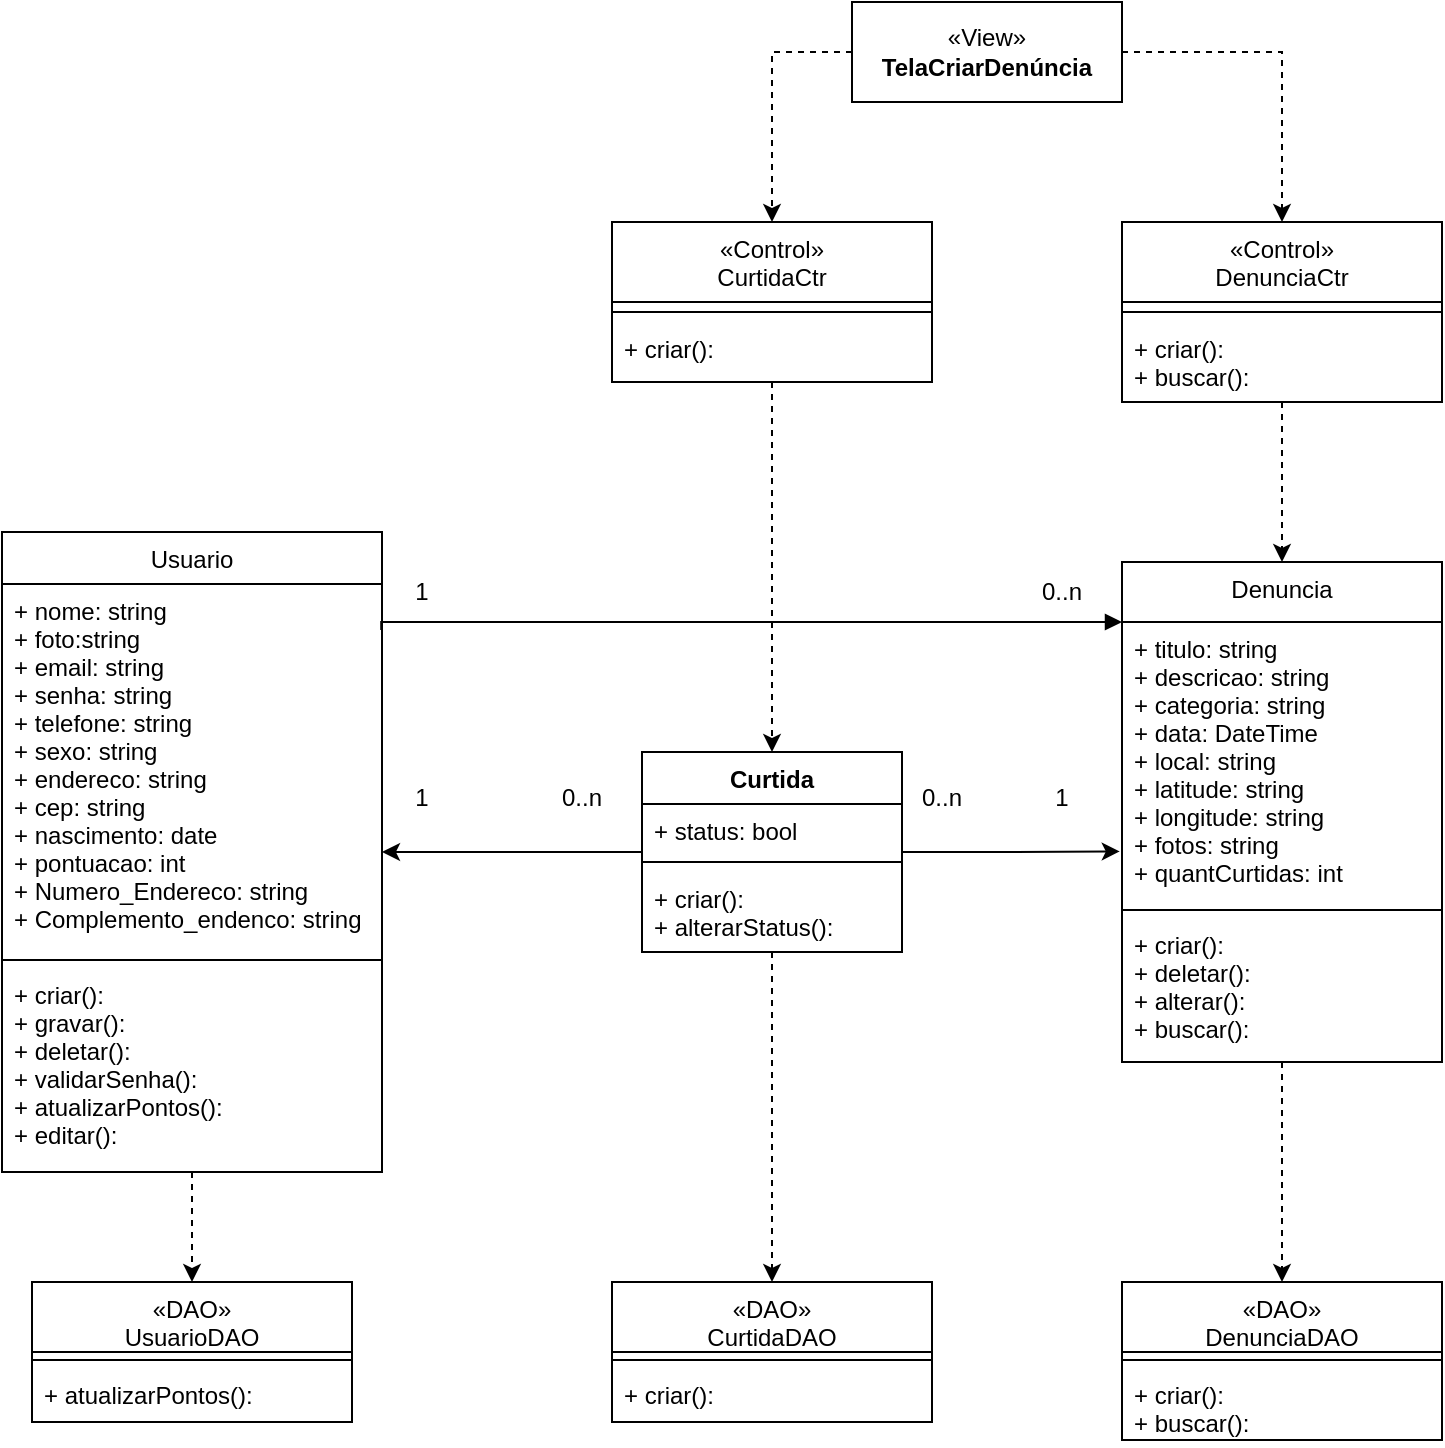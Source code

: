 <mxfile version="24.7.7">
  <diagram id="C5RBs43oDa-KdzZeNtuy" name="Page-1">
    <mxGraphModel dx="618" dy="307" grid="1" gridSize="10" guides="1" tooltips="1" connect="1" arrows="1" fold="1" page="1" pageScale="1" pageWidth="827" pageHeight="1169" math="0" shadow="0">
      <root>
        <mxCell id="WIyWlLk6GJQsqaUBKTNV-0" />
        <mxCell id="WIyWlLk6GJQsqaUBKTNV-1" parent="WIyWlLk6GJQsqaUBKTNV-0" />
        <mxCell id="zkfFHV4jXpPFQw0GAbJ--13" value="Denuncia" style="swimlane;fontStyle=0;align=center;verticalAlign=top;childLayout=stackLayout;horizontal=1;startSize=30;horizontalStack=0;resizeParent=1;resizeLast=0;collapsible=1;marginBottom=0;rounded=0;shadow=0;strokeWidth=1;" parent="WIyWlLk6GJQsqaUBKTNV-1" vertex="1">
          <mxGeometry x="640" y="340" width="160" height="250" as="geometry">
            <mxRectangle x="340" y="380" width="170" height="26" as="alternateBounds" />
          </mxGeometry>
        </mxCell>
        <mxCell id="IddvwkZSCiDrAlQMINr7-1" value="+ titulo: string&#xa;+ descricao: string&#xa;+ categoria: string&#xa;+ data: DateTime&#xa;+ local: string&#xa;+ latitude: string&#xa;+ longitude: string&#xa;+ fotos: string&#xa;+ quantCurtidas: int" style="text;align=left;verticalAlign=top;spacingLeft=4;spacingRight=4;overflow=hidden;rotatable=0;points=[[0,0.5],[1,0.5]];portConstraint=eastwest;" parent="zkfFHV4jXpPFQw0GAbJ--13" vertex="1">
          <mxGeometry y="30" width="160" height="140" as="geometry" />
        </mxCell>
        <mxCell id="zkfFHV4jXpPFQw0GAbJ--15" value="" style="line;html=1;strokeWidth=1;align=left;verticalAlign=middle;spacingTop=-1;spacingLeft=3;spacingRight=3;rotatable=0;labelPosition=right;points=[];portConstraint=eastwest;" parent="zkfFHV4jXpPFQw0GAbJ--13" vertex="1">
          <mxGeometry y="170" width="160" height="8" as="geometry" />
        </mxCell>
        <mxCell id="zkfFHV4jXpPFQw0GAbJ--24" value="+ criar(): &#xa;+ deletar(): &#xa;+ alterar():&#xa;+ buscar():&#xa; " style="text;align=left;verticalAlign=top;spacingLeft=4;spacingRight=4;overflow=hidden;rotatable=0;points=[[0,0.5],[1,0.5]];portConstraint=eastwest;" parent="zkfFHV4jXpPFQw0GAbJ--13" vertex="1">
          <mxGeometry y="178" width="160" height="72" as="geometry" />
        </mxCell>
        <mxCell id="K4zwzbg_FfSTmaOKKm7T-9" style="edgeStyle=orthogonalEdgeStyle;rounded=0;orthogonalLoop=1;jettySize=auto;html=1;exitX=0.5;exitY=1;exitDx=0;exitDy=0;entryX=0.5;entryY=0;entryDx=0;entryDy=0;dashed=1;" parent="WIyWlLk6GJQsqaUBKTNV-1" source="L02XPanrjbVhIc1W2vfj-2" target="L02XPanrjbVhIc1W2vfj-6" edge="1">
          <mxGeometry relative="1" as="geometry" />
        </mxCell>
        <mxCell id="L02XPanrjbVhIc1W2vfj-2" value="Usuario" style="swimlane;fontStyle=0;align=center;verticalAlign=top;childLayout=stackLayout;horizontal=1;startSize=26;horizontalStack=0;resizeParent=1;resizeLast=0;collapsible=1;marginBottom=0;rounded=0;shadow=0;strokeWidth=1;" parent="WIyWlLk6GJQsqaUBKTNV-1" vertex="1">
          <mxGeometry x="80" y="325" width="190" height="320" as="geometry">
            <mxRectangle x="340" y="380" width="170" height="26" as="alternateBounds" />
          </mxGeometry>
        </mxCell>
        <mxCell id="L02XPanrjbVhIc1W2vfj-3" value="+ nome: string&#xa;+ foto:string&#xa;+ email: string&#xa;+ senha: string&#xa;+ telefone: string&#xa;+ sexo: string&#xa;+ endereco: string&#xa;+ cep: string&#xa;+ nascimento: date&#xa;+ pontuacao: int&#xa;+ Numero_Endereco: string &#xa;+ Complemento_endenco: string" style="text;align=left;verticalAlign=top;spacingLeft=4;spacingRight=4;overflow=hidden;rotatable=0;points=[[0,0.5],[1,0.5]];portConstraint=eastwest;" parent="L02XPanrjbVhIc1W2vfj-2" vertex="1">
          <mxGeometry y="26" width="190" height="184" as="geometry" />
        </mxCell>
        <mxCell id="L02XPanrjbVhIc1W2vfj-4" value="" style="line;html=1;strokeWidth=1;align=left;verticalAlign=middle;spacingTop=-1;spacingLeft=3;spacingRight=3;rotatable=0;labelPosition=right;points=[];portConstraint=eastwest;" parent="L02XPanrjbVhIc1W2vfj-2" vertex="1">
          <mxGeometry y="210" width="190" height="8" as="geometry" />
        </mxCell>
        <mxCell id="L02XPanrjbVhIc1W2vfj-41" value="+ criar(): &#xa;+ gravar():&#xa;+ deletar(): &#xa;+ validarSenha():&#xa;+ atualizarPontos():&#xa;+ editar():" style="text;align=left;verticalAlign=top;spacingLeft=4;spacingRight=4;overflow=hidden;rotatable=0;points=[[0,0.5],[1,0.5]];portConstraint=eastwest;" parent="L02XPanrjbVhIc1W2vfj-2" vertex="1">
          <mxGeometry y="218" width="190" height="92" as="geometry" />
        </mxCell>
        <mxCell id="L02XPanrjbVhIc1W2vfj-6" value="«DAO»&#xa;UsuarioDAO&#xa;" style="swimlane;fontStyle=0;align=center;verticalAlign=top;childLayout=stackLayout;horizontal=1;startSize=35;horizontalStack=0;resizeParent=1;resizeLast=0;collapsible=1;marginBottom=0;rounded=0;shadow=0;strokeWidth=1;" parent="WIyWlLk6GJQsqaUBKTNV-1" vertex="1">
          <mxGeometry x="95" y="700" width="160" height="70" as="geometry">
            <mxRectangle x="340" y="380" width="170" height="26" as="alternateBounds" />
          </mxGeometry>
        </mxCell>
        <mxCell id="L02XPanrjbVhIc1W2vfj-8" value="" style="line;html=1;strokeWidth=1;align=left;verticalAlign=middle;spacingTop=-1;spacingLeft=3;spacingRight=3;rotatable=0;labelPosition=right;points=[];portConstraint=eastwest;" parent="L02XPanrjbVhIc1W2vfj-6" vertex="1">
          <mxGeometry y="35" width="160" height="8" as="geometry" />
        </mxCell>
        <mxCell id="xXKQo2chUO3BDXBdIpcK-14" value="+ atualizarPontos():" style="text;align=left;verticalAlign=top;spacingLeft=4;spacingRight=4;overflow=hidden;rotatable=0;points=[[0,0.5],[1,0.5]];portConstraint=eastwest;" parent="L02XPanrjbVhIc1W2vfj-6" vertex="1">
          <mxGeometry y="43" width="160" height="27" as="geometry" />
        </mxCell>
        <mxCell id="L02XPanrjbVhIc1W2vfj-28" style="edgeStyle=orthogonalEdgeStyle;rounded=0;orthogonalLoop=1;jettySize=auto;html=1;exitX=0.5;exitY=1;exitDx=0;exitDy=0;entryX=0.5;entryY=0;entryDx=0;entryDy=0;dashed=1;" parent="WIyWlLk6GJQsqaUBKTNV-1" source="zkfFHV4jXpPFQw0GAbJ--13" target="xXKQo2chUO3BDXBdIpcK-11" edge="1">
          <mxGeometry relative="1" as="geometry">
            <mxPoint x="720" y="645" as="targetPoint" />
          </mxGeometry>
        </mxCell>
        <mxCell id="L02XPanrjbVhIc1W2vfj-31" style="edgeStyle=orthogonalEdgeStyle;rounded=0;orthogonalLoop=1;jettySize=auto;html=1;entryX=0.5;entryY=0;entryDx=0;entryDy=0;dashed=1;exitX=1;exitY=0.5;exitDx=0;exitDy=0;" parent="WIyWlLk6GJQsqaUBKTNV-1" source="L02XPanrjbVhIc1W2vfj-29" target="L02XPanrjbVhIc1W2vfj-38" edge="1">
          <mxGeometry relative="1" as="geometry">
            <mxPoint x="590" y="135" as="targetPoint" />
          </mxGeometry>
        </mxCell>
        <mxCell id="TuJRcrng0AjiM7fJac34-30" style="edgeStyle=orthogonalEdgeStyle;rounded=0;orthogonalLoop=1;jettySize=auto;html=1;entryX=0.5;entryY=0;entryDx=0;entryDy=0;dashed=1;exitX=0;exitY=0.5;exitDx=0;exitDy=0;" parent="WIyWlLk6GJQsqaUBKTNV-1" source="L02XPanrjbVhIc1W2vfj-29" target="TuJRcrng0AjiM7fJac34-1" edge="1">
          <mxGeometry relative="1" as="geometry" />
        </mxCell>
        <mxCell id="L02XPanrjbVhIc1W2vfj-29" value="«View»&lt;br&gt;&lt;b&gt;TelaCriarDenúncia&lt;br&gt;&lt;/b&gt;" style="html=1;whiteSpace=wrap;" parent="WIyWlLk6GJQsqaUBKTNV-1" vertex="1">
          <mxGeometry x="505" y="60" width="135" height="50" as="geometry" />
        </mxCell>
        <mxCell id="L02XPanrjbVhIc1W2vfj-32" style="edgeStyle=orthogonalEdgeStyle;rounded=0;orthogonalLoop=1;jettySize=auto;html=1;exitX=0.5;exitY=1;exitDx=0;exitDy=0;entryX=0.5;entryY=0;entryDx=0;entryDy=0;dashed=1;" parent="WIyWlLk6GJQsqaUBKTNV-1" source="L02XPanrjbVhIc1W2vfj-38" target="zkfFHV4jXpPFQw0GAbJ--13" edge="1">
          <mxGeometry relative="1" as="geometry">
            <mxPoint x="562.5" y="160" as="sourcePoint" />
          </mxGeometry>
        </mxCell>
        <mxCell id="L02XPanrjbVhIc1W2vfj-38" value="«Control»&#xa;DenunciaCtr" style="swimlane;fontStyle=0;align=center;verticalAlign=top;childLayout=stackLayout;horizontal=1;startSize=40;horizontalStack=0;resizeParent=1;resizeLast=0;collapsible=1;marginBottom=0;rounded=0;shadow=0;strokeWidth=1;" parent="WIyWlLk6GJQsqaUBKTNV-1" vertex="1">
          <mxGeometry x="640" y="170" width="160" height="90" as="geometry">
            <mxRectangle x="340" y="380" width="170" height="26" as="alternateBounds" />
          </mxGeometry>
        </mxCell>
        <mxCell id="L02XPanrjbVhIc1W2vfj-39" value="" style="line;html=1;strokeWidth=1;align=left;verticalAlign=middle;spacingTop=-1;spacingLeft=3;spacingRight=3;rotatable=0;labelPosition=right;points=[];portConstraint=eastwest;" parent="L02XPanrjbVhIc1W2vfj-38" vertex="1">
          <mxGeometry y="40" width="160" height="10" as="geometry" />
        </mxCell>
        <mxCell id="xXKQo2chUO3BDXBdIpcK-4" value="+ criar():&#xa;+ buscar():" style="text;align=left;verticalAlign=top;spacingLeft=4;spacingRight=4;overflow=hidden;rotatable=0;points=[[0,0.5],[1,0.5]];portConstraint=eastwest;" parent="L02XPanrjbVhIc1W2vfj-38" vertex="1">
          <mxGeometry y="50" width="160" height="36" as="geometry" />
        </mxCell>
        <mxCell id="K4zwzbg_FfSTmaOKKm7T-0" value="1" style="text;html=1;align=center;verticalAlign=middle;whiteSpace=wrap;rounded=0;" parent="WIyWlLk6GJQsqaUBKTNV-1" vertex="1">
          <mxGeometry x="260" y="340" width="60" height="30" as="geometry" />
        </mxCell>
        <mxCell id="K4zwzbg_FfSTmaOKKm7T-1" value="0..n" style="text;html=1;align=center;verticalAlign=middle;whiteSpace=wrap;rounded=0;" parent="WIyWlLk6GJQsqaUBKTNV-1" vertex="1">
          <mxGeometry x="580" y="340" width="60" height="30" as="geometry" />
        </mxCell>
        <mxCell id="K4zwzbg_FfSTmaOKKm7T-13" value="" style="endArrow=block;endFill=1;html=1;edgeStyle=orthogonalEdgeStyle;align=left;verticalAlign=top;rounded=0;exitX=0.998;exitY=0.125;exitDx=0;exitDy=0;exitPerimeter=0;" parent="WIyWlLk6GJQsqaUBKTNV-1" target="zkfFHV4jXpPFQw0GAbJ--13" edge="1" source="L02XPanrjbVhIc1W2vfj-3">
          <mxGeometry x="-1" relative="1" as="geometry">
            <mxPoint x="295" y="381" as="sourcePoint" />
            <mxPoint x="440" y="370" as="targetPoint" />
            <Array as="points">
              <mxPoint x="270" y="370" />
            </Array>
          </mxGeometry>
        </mxCell>
        <mxCell id="xXKQo2chUO3BDXBdIpcK-11" value="«DAO»&#xa;DenunciaDAO&#xa;" style="swimlane;fontStyle=0;align=center;verticalAlign=top;childLayout=stackLayout;horizontal=1;startSize=35;horizontalStack=0;resizeParent=1;resizeLast=0;collapsible=1;marginBottom=0;rounded=0;shadow=0;strokeWidth=1;" parent="WIyWlLk6GJQsqaUBKTNV-1" vertex="1">
          <mxGeometry x="640" y="700" width="160" height="79" as="geometry">
            <mxRectangle x="340" y="380" width="170" height="26" as="alternateBounds" />
          </mxGeometry>
        </mxCell>
        <mxCell id="xXKQo2chUO3BDXBdIpcK-12" value="" style="line;html=1;strokeWidth=1;align=left;verticalAlign=middle;spacingTop=-1;spacingLeft=3;spacingRight=3;rotatable=0;labelPosition=right;points=[];portConstraint=eastwest;" parent="xXKQo2chUO3BDXBdIpcK-11" vertex="1">
          <mxGeometry y="35" width="160" height="8" as="geometry" />
        </mxCell>
        <mxCell id="xXKQo2chUO3BDXBdIpcK-13" value="+ criar():&#xa;+ buscar():" style="text;align=left;verticalAlign=top;spacingLeft=4;spacingRight=4;overflow=hidden;rotatable=0;points=[[0,0.5],[1,0.5]];portConstraint=eastwest;" parent="xXKQo2chUO3BDXBdIpcK-11" vertex="1">
          <mxGeometry y="43" width="160" height="36" as="geometry" />
        </mxCell>
        <mxCell id="TuJRcrng0AjiM7fJac34-0" style="edgeStyle=orthogonalEdgeStyle;rounded=0;orthogonalLoop=1;jettySize=auto;html=1;entryX=0.5;entryY=0;entryDx=0;entryDy=0;dashed=1;" parent="WIyWlLk6GJQsqaUBKTNV-1" source="TuJRcrng0AjiM7fJac34-1" target="TuJRcrng0AjiM7fJac34-10" edge="1">
          <mxGeometry relative="1" as="geometry" />
        </mxCell>
        <mxCell id="TuJRcrng0AjiM7fJac34-1" value="«Control»&#xa;CurtidaCtr" style="swimlane;fontStyle=0;align=center;verticalAlign=top;childLayout=stackLayout;horizontal=1;startSize=40;horizontalStack=0;resizeParent=1;resizeLast=0;collapsible=1;marginBottom=0;rounded=0;shadow=0;strokeWidth=1;" parent="WIyWlLk6GJQsqaUBKTNV-1" vertex="1">
          <mxGeometry x="385" y="170" width="160" height="80" as="geometry">
            <mxRectangle x="340" y="380" width="170" height="26" as="alternateBounds" />
          </mxGeometry>
        </mxCell>
        <mxCell id="TuJRcrng0AjiM7fJac34-2" value="" style="line;html=1;strokeWidth=1;align=left;verticalAlign=middle;spacingTop=-1;spacingLeft=3;spacingRight=3;rotatable=0;labelPosition=right;points=[];portConstraint=eastwest;" parent="TuJRcrng0AjiM7fJac34-1" vertex="1">
          <mxGeometry y="40" width="160" height="10" as="geometry" />
        </mxCell>
        <mxCell id="TuJRcrng0AjiM7fJac34-3" value="+ criar():" style="text;align=left;verticalAlign=top;spacingLeft=4;spacingRight=4;overflow=hidden;rotatable=0;points=[[0,0.5],[1,0.5]];portConstraint=eastwest;" parent="TuJRcrng0AjiM7fJac34-1" vertex="1">
          <mxGeometry y="50" width="160" height="30" as="geometry" />
        </mxCell>
        <mxCell id="TuJRcrng0AjiM7fJac34-9" style="edgeStyle=orthogonalEdgeStyle;rounded=0;orthogonalLoop=1;jettySize=auto;html=1;entryX=0.5;entryY=0;entryDx=0;entryDy=0;dashed=1;" parent="WIyWlLk6GJQsqaUBKTNV-1" source="TuJRcrng0AjiM7fJac34-10" target="TuJRcrng0AjiM7fJac34-20" edge="1">
          <mxGeometry relative="1" as="geometry" />
        </mxCell>
        <mxCell id="TuJRcrng0AjiM7fJac34-23" style="edgeStyle=orthogonalEdgeStyle;rounded=0;orthogonalLoop=1;jettySize=auto;html=1;entryX=-0.007;entryY=0.956;entryDx=0;entryDy=0;entryPerimeter=0;" parent="WIyWlLk6GJQsqaUBKTNV-1" source="TuJRcrng0AjiM7fJac34-10" edge="1">
          <mxGeometry relative="1" as="geometry">
            <mxPoint x="638.88" y="484.72" as="targetPoint" />
          </mxGeometry>
        </mxCell>
        <mxCell id="TuJRcrng0AjiM7fJac34-24" style="edgeStyle=orthogonalEdgeStyle;rounded=0;orthogonalLoop=1;jettySize=auto;html=1;" parent="WIyWlLk6GJQsqaUBKTNV-1" source="TuJRcrng0AjiM7fJac34-10" target="L02XPanrjbVhIc1W2vfj-2" edge="1">
          <mxGeometry relative="1" as="geometry" />
        </mxCell>
        <mxCell id="TuJRcrng0AjiM7fJac34-10" value="Curtida" style="swimlane;fontStyle=1;align=center;verticalAlign=top;childLayout=stackLayout;horizontal=1;startSize=26;horizontalStack=0;resizeParent=1;resizeParentMax=0;resizeLast=0;collapsible=1;marginBottom=0;whiteSpace=wrap;html=1;" parent="WIyWlLk6GJQsqaUBKTNV-1" vertex="1">
          <mxGeometry x="400" y="435" width="130" height="100" as="geometry">
            <mxRectangle x="318.5" y="230" width="80" height="30" as="alternateBounds" />
          </mxGeometry>
        </mxCell>
        <mxCell id="TuJRcrng0AjiM7fJac34-11" value="+ status: bool" style="text;strokeColor=none;fillColor=none;align=left;verticalAlign=top;spacingLeft=4;spacingRight=4;overflow=hidden;rotatable=0;points=[[0,0.5],[1,0.5]];portConstraint=eastwest;whiteSpace=wrap;html=1;" parent="TuJRcrng0AjiM7fJac34-10" vertex="1">
          <mxGeometry y="26" width="130" height="24" as="geometry" />
        </mxCell>
        <mxCell id="TuJRcrng0AjiM7fJac34-12" value="" style="line;strokeWidth=1;fillColor=none;align=left;verticalAlign=middle;spacingTop=-1;spacingLeft=3;spacingRight=3;rotatable=0;labelPosition=right;points=[];portConstraint=eastwest;strokeColor=inherit;" parent="TuJRcrng0AjiM7fJac34-10" vertex="1">
          <mxGeometry y="50" width="130" height="10" as="geometry" />
        </mxCell>
        <mxCell id="TuJRcrng0AjiM7fJac34-13" value="+ criar():&#xa;+ alterarStatus(): " style="text;align=left;verticalAlign=top;spacingLeft=4;spacingRight=4;overflow=hidden;rotatable=0;points=[[0,0.5],[1,0.5]];portConstraint=eastwest;" parent="TuJRcrng0AjiM7fJac34-10" vertex="1">
          <mxGeometry y="60" width="130" height="40" as="geometry" />
        </mxCell>
        <mxCell id="TuJRcrng0AjiM7fJac34-20" value="«DAO»&#xa;CurtidaDAO&#xa;" style="swimlane;fontStyle=0;align=center;verticalAlign=top;childLayout=stackLayout;horizontal=1;startSize=35;horizontalStack=0;resizeParent=1;resizeLast=0;collapsible=1;marginBottom=0;rounded=0;shadow=0;strokeWidth=1;" parent="WIyWlLk6GJQsqaUBKTNV-1" vertex="1">
          <mxGeometry x="385" y="700" width="160" height="70" as="geometry">
            <mxRectangle x="340" y="380" width="170" height="26" as="alternateBounds" />
          </mxGeometry>
        </mxCell>
        <mxCell id="TuJRcrng0AjiM7fJac34-21" value="" style="line;html=1;strokeWidth=1;align=left;verticalAlign=middle;spacingTop=-1;spacingLeft=3;spacingRight=3;rotatable=0;labelPosition=right;points=[];portConstraint=eastwest;" parent="TuJRcrng0AjiM7fJac34-20" vertex="1">
          <mxGeometry y="35" width="160" height="8" as="geometry" />
        </mxCell>
        <mxCell id="TuJRcrng0AjiM7fJac34-22" value="+ criar():&#xa;" style="text;align=left;verticalAlign=top;spacingLeft=4;spacingRight=4;overflow=hidden;rotatable=0;points=[[0,0.5],[1,0.5]];portConstraint=eastwest;" parent="TuJRcrng0AjiM7fJac34-20" vertex="1">
          <mxGeometry y="43" width="160" height="27" as="geometry" />
        </mxCell>
        <mxCell id="TuJRcrng0AjiM7fJac34-25" value="0..n" style="text;html=1;align=center;verticalAlign=middle;whiteSpace=wrap;rounded=0;" parent="WIyWlLk6GJQsqaUBKTNV-1" vertex="1">
          <mxGeometry x="340" y="443" width="60" height="30" as="geometry" />
        </mxCell>
        <mxCell id="TuJRcrng0AjiM7fJac34-26" value="1" style="text;html=1;align=center;verticalAlign=middle;whiteSpace=wrap;rounded=0;" parent="WIyWlLk6GJQsqaUBKTNV-1" vertex="1">
          <mxGeometry x="260" y="443" width="60" height="30" as="geometry" />
        </mxCell>
        <mxCell id="TuJRcrng0AjiM7fJac34-27" value="0..n" style="text;html=1;align=center;verticalAlign=middle;whiteSpace=wrap;rounded=0;" parent="WIyWlLk6GJQsqaUBKTNV-1" vertex="1">
          <mxGeometry x="520" y="443" width="60" height="30" as="geometry" />
        </mxCell>
        <mxCell id="TuJRcrng0AjiM7fJac34-28" value="1" style="text;html=1;align=center;verticalAlign=middle;whiteSpace=wrap;rounded=0;" parent="WIyWlLk6GJQsqaUBKTNV-1" vertex="1">
          <mxGeometry x="580" y="443" width="60" height="30" as="geometry" />
        </mxCell>
      </root>
    </mxGraphModel>
  </diagram>
</mxfile>

